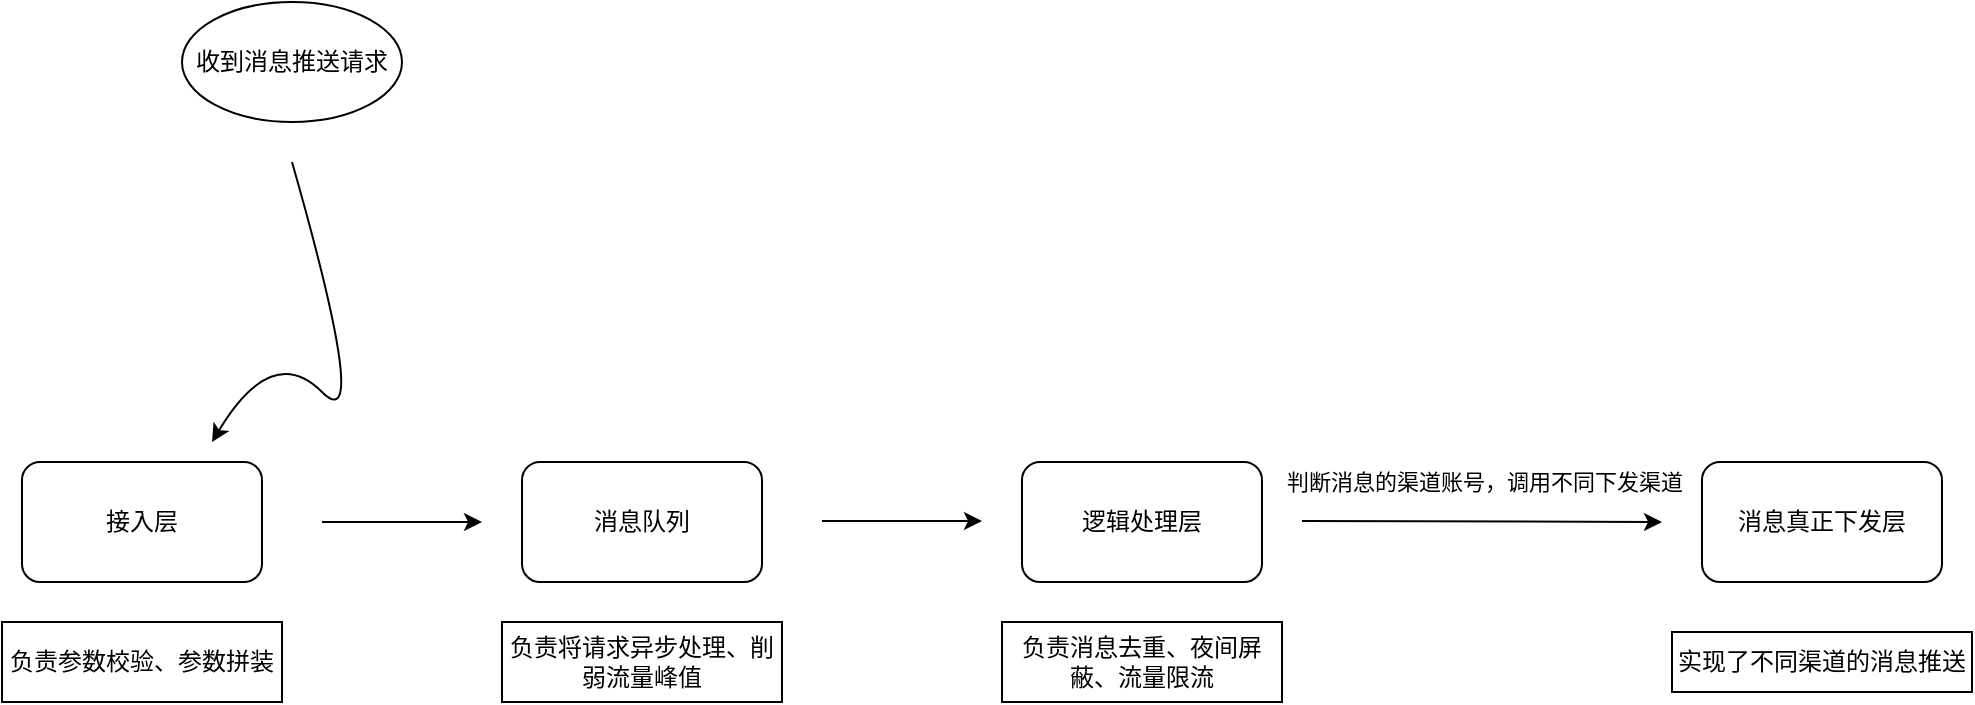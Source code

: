 <mxfile version="21.3.0" type="github">
  <diagram name="第 1 页" id="goT4AeslIS1NWo1EyV7J">
    <mxGraphModel dx="1186" dy="788" grid="1" gridSize="10" guides="1" tooltips="1" connect="1" arrows="1" fold="1" page="1" pageScale="1" pageWidth="1169" pageHeight="827" math="0" shadow="0">
      <root>
        <mxCell id="0" />
        <mxCell id="1" parent="0" />
        <mxCell id="6NI-4KbY0bSnlb6Eag3S-4" value="收到消息推送请求" style="ellipse;whiteSpace=wrap;html=1;" vertex="1" parent="1">
          <mxGeometry x="140" y="190" width="110" height="60" as="geometry" />
        </mxCell>
        <mxCell id="6NI-4KbY0bSnlb6Eag3S-6" value="" style="curved=1;endArrow=classic;html=1;rounded=0;" edge="1" parent="1">
          <mxGeometry width="50" height="50" relative="1" as="geometry">
            <mxPoint x="195" y="270" as="sourcePoint" />
            <mxPoint x="155" y="410" as="targetPoint" />
            <Array as="points">
              <mxPoint x="235" y="410" />
              <mxPoint x="185" y="360" />
            </Array>
          </mxGeometry>
        </mxCell>
        <mxCell id="6NI-4KbY0bSnlb6Eag3S-7" value="接入层" style="rounded=1;whiteSpace=wrap;html=1;" vertex="1" parent="1">
          <mxGeometry x="60" y="420" width="120" height="60" as="geometry" />
        </mxCell>
        <mxCell id="6NI-4KbY0bSnlb6Eag3S-8" value="负责参数校验、参数拼装" style="rounded=0;whiteSpace=wrap;html=1;" vertex="1" parent="1">
          <mxGeometry x="50" y="500" width="140" height="40" as="geometry" />
        </mxCell>
        <mxCell id="6NI-4KbY0bSnlb6Eag3S-9" value="" style="endArrow=classic;html=1;rounded=0;" edge="1" parent="1">
          <mxGeometry width="50" height="50" relative="1" as="geometry">
            <mxPoint x="210" y="450" as="sourcePoint" />
            <mxPoint x="290" y="450" as="targetPoint" />
          </mxGeometry>
        </mxCell>
        <mxCell id="6NI-4KbY0bSnlb6Eag3S-10" value="消息队列" style="rounded=1;whiteSpace=wrap;html=1;" vertex="1" parent="1">
          <mxGeometry x="310" y="420" width="120" height="60" as="geometry" />
        </mxCell>
        <mxCell id="6NI-4KbY0bSnlb6Eag3S-11" value="负责将请求异步处理、削弱流量峰值" style="rounded=0;whiteSpace=wrap;html=1;" vertex="1" parent="1">
          <mxGeometry x="300" y="500" width="140" height="40" as="geometry" />
        </mxCell>
        <mxCell id="6NI-4KbY0bSnlb6Eag3S-12" value="" style="endArrow=classic;html=1;rounded=0;" edge="1" parent="1">
          <mxGeometry width="50" height="50" relative="1" as="geometry">
            <mxPoint x="460" y="449.5" as="sourcePoint" />
            <mxPoint x="540" y="449.5" as="targetPoint" />
          </mxGeometry>
        </mxCell>
        <mxCell id="6NI-4KbY0bSnlb6Eag3S-13" value="逻辑处理层" style="rounded=1;whiteSpace=wrap;html=1;" vertex="1" parent="1">
          <mxGeometry x="560" y="420" width="120" height="60" as="geometry" />
        </mxCell>
        <mxCell id="6NI-4KbY0bSnlb6Eag3S-14" value="负责消息去重、夜间屏蔽、流量限流" style="rounded=0;whiteSpace=wrap;html=1;" vertex="1" parent="1">
          <mxGeometry x="550" y="500" width="140" height="40" as="geometry" />
        </mxCell>
        <mxCell id="6NI-4KbY0bSnlb6Eag3S-15" value="" style="endArrow=classic;html=1;rounded=0;" edge="1" parent="1">
          <mxGeometry width="50" height="50" relative="1" as="geometry">
            <mxPoint x="700" y="449.5" as="sourcePoint" />
            <mxPoint x="880" y="450" as="targetPoint" />
          </mxGeometry>
        </mxCell>
        <mxCell id="6NI-4KbY0bSnlb6Eag3S-16" value="判断消息的渠道账号，调用不同下发渠道" style="edgeLabel;html=1;align=center;verticalAlign=middle;resizable=0;points=[];" vertex="1" connectable="0" parent="6NI-4KbY0bSnlb6Eag3S-15">
          <mxGeometry x="0.325" y="2" relative="1" as="geometry">
            <mxPoint x="-29" y="-18" as="offset" />
          </mxGeometry>
        </mxCell>
        <mxCell id="6NI-4KbY0bSnlb6Eag3S-17" value="消息真正下发层" style="rounded=1;whiteSpace=wrap;html=1;" vertex="1" parent="1">
          <mxGeometry x="900" y="420" width="120" height="60" as="geometry" />
        </mxCell>
        <mxCell id="6NI-4KbY0bSnlb6Eag3S-18" value="实现了不同渠道的消息推送" style="rounded=0;whiteSpace=wrap;html=1;" vertex="1" parent="1">
          <mxGeometry x="885" y="505" width="150" height="30" as="geometry" />
        </mxCell>
      </root>
    </mxGraphModel>
  </diagram>
</mxfile>
